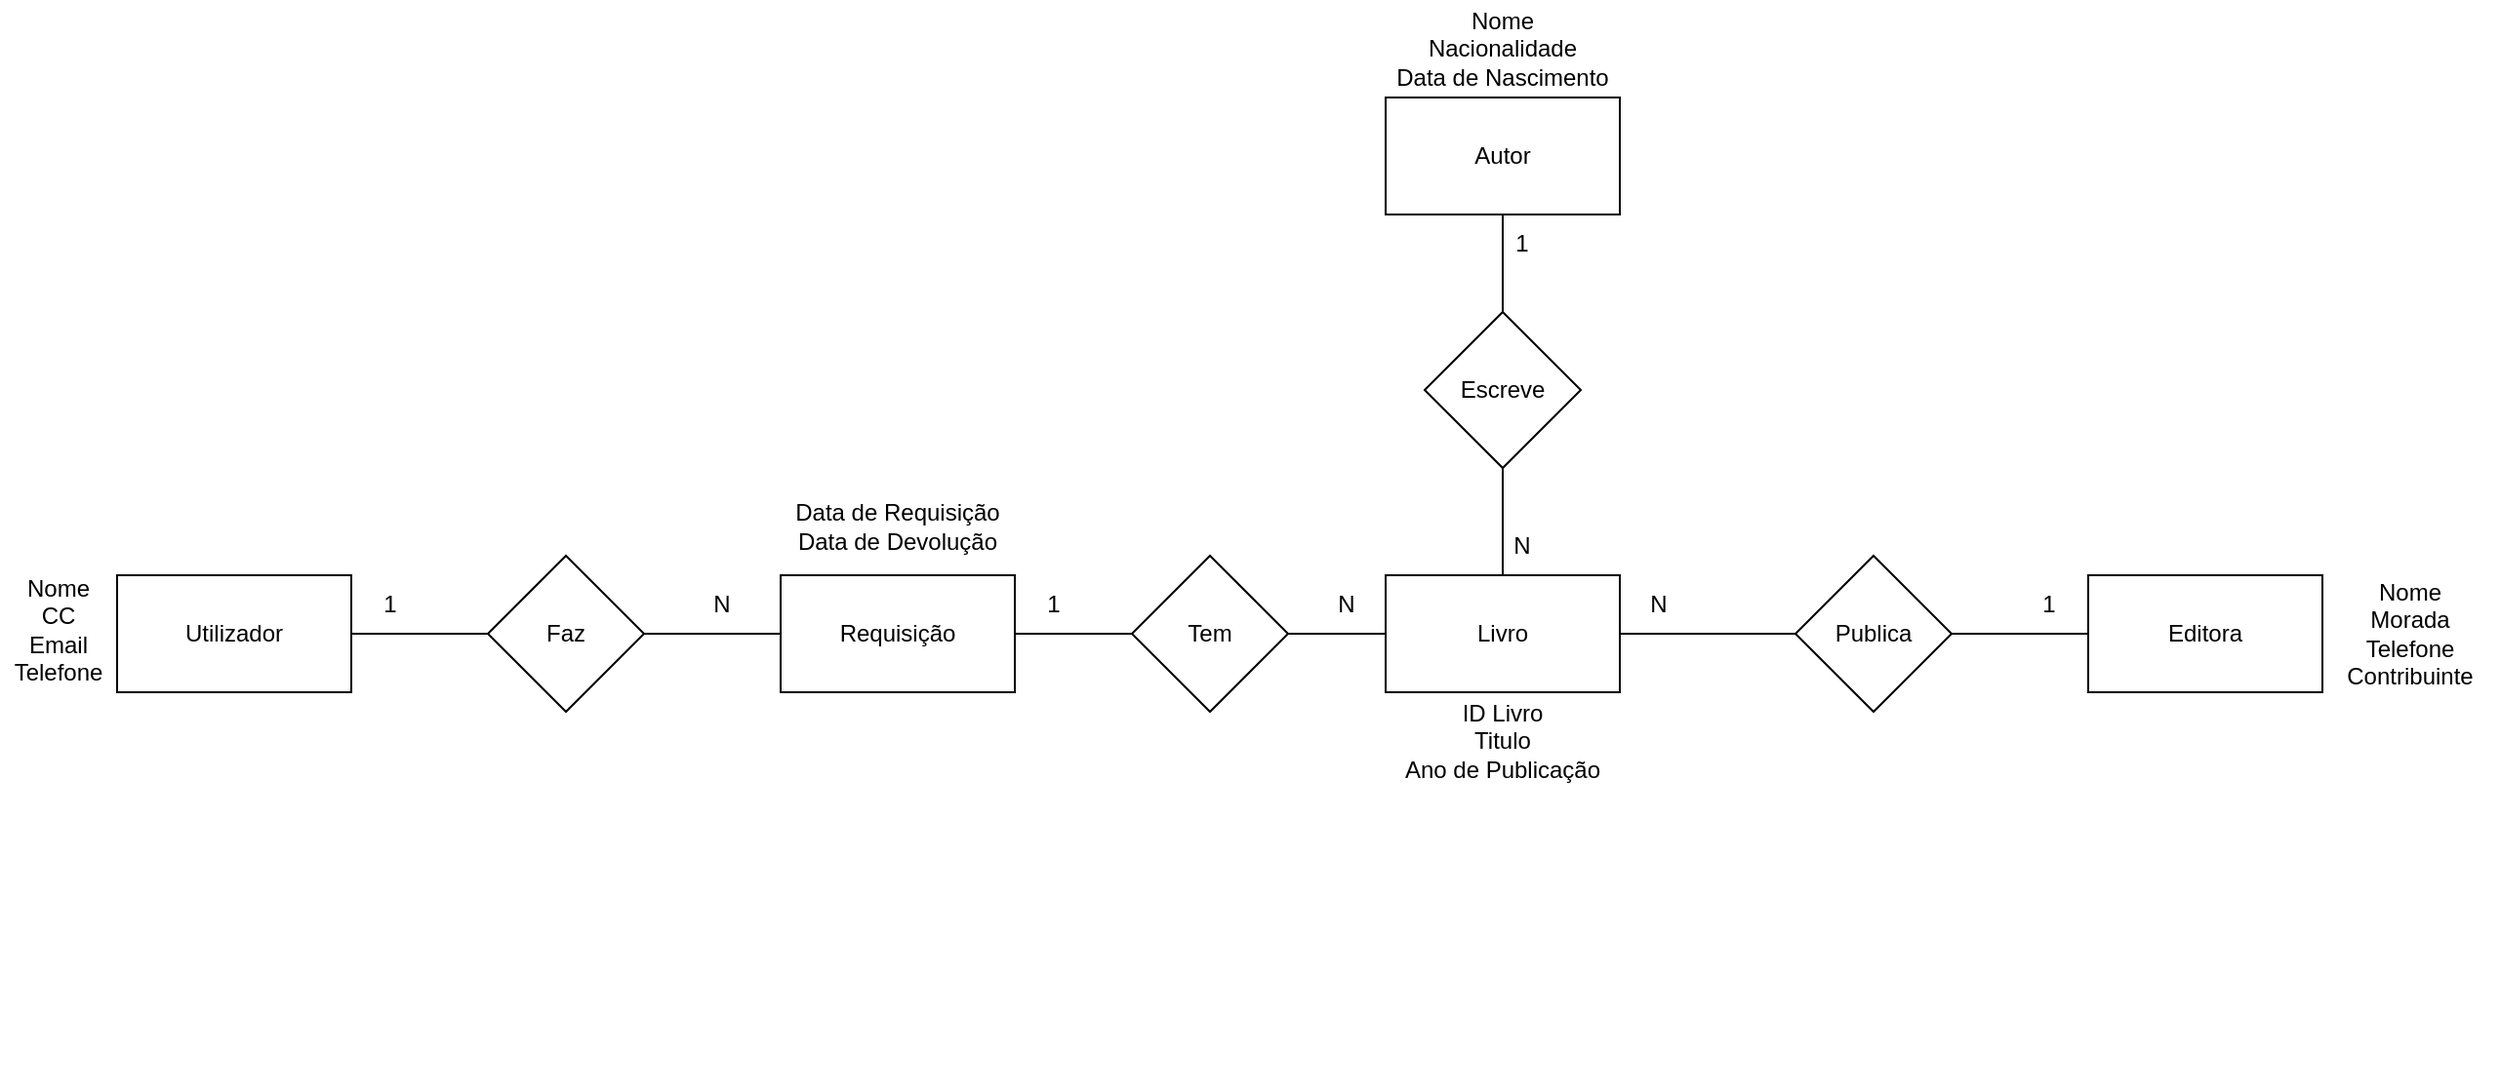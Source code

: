 <mxfile version="22.0.8" type="github">
  <diagram name="Página-1" id="okGasGEt19eLzVrUjZ33">
    <mxGraphModel dx="2261" dy="786" grid="1" gridSize="10" guides="1" tooltips="1" connect="1" arrows="1" fold="1" page="1" pageScale="1" pageWidth="827" pageHeight="1169" math="0" shadow="0">
      <root>
        <mxCell id="0" />
        <mxCell id="1" parent="0" />
        <mxCell id="H9RsW56Z0HANwBw3RKSv-1" value="Editora" style="rounded=0;whiteSpace=wrap;html=1;" vertex="1" parent="1">
          <mxGeometry x="810" y="295" width="120" height="60" as="geometry" />
        </mxCell>
        <mxCell id="H9RsW56Z0HANwBw3RKSv-3" value="Livro" style="rounded=0;whiteSpace=wrap;html=1;" vertex="1" parent="1">
          <mxGeometry x="450" y="295" width="120" height="60" as="geometry" />
        </mxCell>
        <mxCell id="H9RsW56Z0HANwBw3RKSv-5" value="Publica" style="rhombus;whiteSpace=wrap;html=1;" vertex="1" parent="1">
          <mxGeometry x="660" y="285" width="80" height="80" as="geometry" />
        </mxCell>
        <mxCell id="H9RsW56Z0HANwBw3RKSv-8" value="" style="endArrow=none;html=1;rounded=0;exitX=1;exitY=0.5;exitDx=0;exitDy=0;entryX=0;entryY=0.5;entryDx=0;entryDy=0;" edge="1" parent="1" source="H9RsW56Z0HANwBw3RKSv-5" target="H9RsW56Z0HANwBw3RKSv-1">
          <mxGeometry width="50" height="50" relative="1" as="geometry">
            <mxPoint x="590" y="425" as="sourcePoint" />
            <mxPoint x="640" y="375" as="targetPoint" />
          </mxGeometry>
        </mxCell>
        <mxCell id="H9RsW56Z0HANwBw3RKSv-9" value="" style="endArrow=none;html=1;rounded=0;exitX=1;exitY=0.5;exitDx=0;exitDy=0;entryX=0;entryY=0.5;entryDx=0;entryDy=0;" edge="1" parent="1" source="H9RsW56Z0HANwBw3RKSv-3" target="H9RsW56Z0HANwBw3RKSv-5">
          <mxGeometry width="50" height="50" relative="1" as="geometry">
            <mxPoint x="590" y="425" as="sourcePoint" />
            <mxPoint x="640" y="375" as="targetPoint" />
          </mxGeometry>
        </mxCell>
        <mxCell id="H9RsW56Z0HANwBw3RKSv-24" style="edgeStyle=orthogonalEdgeStyle;rounded=0;orthogonalLoop=1;jettySize=auto;html=1;exitX=0.5;exitY=1;exitDx=0;exitDy=0;" edge="1" parent="1">
          <mxGeometry relative="1" as="geometry">
            <mxPoint x="720" y="215" as="sourcePoint" />
            <mxPoint x="720" y="215" as="targetPoint" />
          </mxGeometry>
        </mxCell>
        <mxCell id="H9RsW56Z0HANwBw3RKSv-31" value="Requisição" style="rounded=0;whiteSpace=wrap;html=1;" vertex="1" parent="1">
          <mxGeometry x="140" y="295" width="120" height="60" as="geometry" />
        </mxCell>
        <mxCell id="H9RsW56Z0HANwBw3RKSv-32" value="Utilizador" style="rounded=0;whiteSpace=wrap;html=1;" vertex="1" parent="1">
          <mxGeometry x="-200" y="295" width="120" height="60" as="geometry" />
        </mxCell>
        <mxCell id="H9RsW56Z0HANwBw3RKSv-33" value="Autor" style="rounded=0;whiteSpace=wrap;html=1;" vertex="1" parent="1">
          <mxGeometry x="450" y="50" width="120" height="60" as="geometry" />
        </mxCell>
        <mxCell id="H9RsW56Z0HANwBw3RKSv-34" value="Tem" style="rhombus;whiteSpace=wrap;html=1;" vertex="1" parent="1">
          <mxGeometry x="320" y="285" width="80" height="80" as="geometry" />
        </mxCell>
        <mxCell id="H9RsW56Z0HANwBw3RKSv-35" value="" style="endArrow=none;html=1;rounded=0;entryX=1;entryY=0.5;entryDx=0;entryDy=0;exitX=0;exitY=0.5;exitDx=0;exitDy=0;" edge="1" parent="1" target="H9RsW56Z0HANwBw3RKSv-34" source="H9RsW56Z0HANwBw3RKSv-3">
          <mxGeometry width="50" height="50" relative="1" as="geometry">
            <mxPoint x="480" y="415" as="sourcePoint" />
            <mxPoint x="-30" y="465" as="targetPoint" />
          </mxGeometry>
        </mxCell>
        <mxCell id="H9RsW56Z0HANwBw3RKSv-36" value="" style="endArrow=none;html=1;rounded=0;exitX=1;exitY=0.5;exitDx=0;exitDy=0;entryX=0;entryY=0.5;entryDx=0;entryDy=0;" edge="1" parent="1" target="H9RsW56Z0HANwBw3RKSv-34" source="H9RsW56Z0HANwBw3RKSv-31">
          <mxGeometry width="50" height="50" relative="1" as="geometry">
            <mxPoint x="260" y="415" as="sourcePoint" />
            <mxPoint x="-30" y="465" as="targetPoint" />
          </mxGeometry>
        </mxCell>
        <mxCell id="H9RsW56Z0HANwBw3RKSv-37" style="edgeStyle=orthogonalEdgeStyle;rounded=0;orthogonalLoop=1;jettySize=auto;html=1;exitX=0.5;exitY=1;exitDx=0;exitDy=0;" edge="1" parent="1">
          <mxGeometry relative="1" as="geometry">
            <mxPoint x="400" y="475" as="sourcePoint" />
            <mxPoint x="400" y="475" as="targetPoint" />
          </mxGeometry>
        </mxCell>
        <mxCell id="H9RsW56Z0HANwBw3RKSv-38" value="Faz" style="rhombus;whiteSpace=wrap;html=1;" vertex="1" parent="1">
          <mxGeometry x="-10" y="285" width="80" height="80" as="geometry" />
        </mxCell>
        <mxCell id="H9RsW56Z0HANwBw3RKSv-39" value="" style="endArrow=none;html=1;rounded=0;entryX=1;entryY=0.5;entryDx=0;entryDy=0;exitX=0;exitY=0.5;exitDx=0;exitDy=0;" edge="1" parent="1" target="H9RsW56Z0HANwBw3RKSv-38" source="H9RsW56Z0HANwBw3RKSv-31">
          <mxGeometry width="50" height="50" relative="1" as="geometry">
            <mxPoint x="180" y="485" as="sourcePoint" />
            <mxPoint x="-330" y="535" as="targetPoint" />
          </mxGeometry>
        </mxCell>
        <mxCell id="H9RsW56Z0HANwBw3RKSv-40" value="" style="endArrow=none;html=1;rounded=0;exitX=1;exitY=0.5;exitDx=0;exitDy=0;entryX=0;entryY=0.5;entryDx=0;entryDy=0;" edge="1" parent="1" target="H9RsW56Z0HANwBw3RKSv-38" source="H9RsW56Z0HANwBw3RKSv-32">
          <mxGeometry width="50" height="50" relative="1" as="geometry">
            <mxPoint x="-40" y="485" as="sourcePoint" />
            <mxPoint x="-330" y="535" as="targetPoint" />
          </mxGeometry>
        </mxCell>
        <mxCell id="H9RsW56Z0HANwBw3RKSv-41" style="edgeStyle=orthogonalEdgeStyle;rounded=0;orthogonalLoop=1;jettySize=auto;html=1;exitX=0.5;exitY=1;exitDx=0;exitDy=0;" edge="1" parent="1">
          <mxGeometry relative="1" as="geometry">
            <mxPoint x="-100" y="550" as="sourcePoint" />
            <mxPoint x="-100" y="550" as="targetPoint" />
          </mxGeometry>
        </mxCell>
        <mxCell id="H9RsW56Z0HANwBw3RKSv-42" value="Escreve" style="rhombus;whiteSpace=wrap;html=1;" vertex="1" parent="1">
          <mxGeometry x="470" y="160" width="80" height="80" as="geometry" />
        </mxCell>
        <mxCell id="H9RsW56Z0HANwBw3RKSv-43" value="" style="endArrow=none;html=1;rounded=0;entryX=0.5;entryY=1;entryDx=0;entryDy=0;exitX=0.5;exitY=0;exitDx=0;exitDy=0;" edge="1" parent="1" target="H9RsW56Z0HANwBw3RKSv-42" source="H9RsW56Z0HANwBw3RKSv-3">
          <mxGeometry width="50" height="50" relative="1" as="geometry">
            <mxPoint x="850" y="215" as="sourcePoint" />
            <mxPoint x="340" y="265" as="targetPoint" />
          </mxGeometry>
        </mxCell>
        <mxCell id="H9RsW56Z0HANwBw3RKSv-44" value="" style="endArrow=none;html=1;rounded=0;exitX=0.5;exitY=1;exitDx=0;exitDy=0;entryX=0.5;entryY=0;entryDx=0;entryDy=0;" edge="1" parent="1" target="H9RsW56Z0HANwBw3RKSv-42" source="H9RsW56Z0HANwBw3RKSv-33">
          <mxGeometry width="50" height="50" relative="1" as="geometry">
            <mxPoint x="630" y="175" as="sourcePoint" />
            <mxPoint x="510" y="140" as="targetPoint" />
          </mxGeometry>
        </mxCell>
        <mxCell id="H9RsW56Z0HANwBw3RKSv-45" style="edgeStyle=orthogonalEdgeStyle;rounded=0;orthogonalLoop=1;jettySize=auto;html=1;exitX=0.5;exitY=1;exitDx=0;exitDy=0;" edge="1" parent="1">
          <mxGeometry relative="1" as="geometry">
            <mxPoint x="770" y="275" as="sourcePoint" />
            <mxPoint x="770" y="275" as="targetPoint" />
          </mxGeometry>
        </mxCell>
        <mxCell id="H9RsW56Z0HANwBw3RKSv-47" value="Nome&lt;br&gt;Nacionalidade&lt;br&gt;Data de Nascimento" style="text;html=1;strokeColor=none;fillColor=none;align=center;verticalAlign=middle;whiteSpace=wrap;rounded=0;" vertex="1" parent="1">
          <mxGeometry x="450" width="120" height="50" as="geometry" />
        </mxCell>
        <mxCell id="H9RsW56Z0HANwBw3RKSv-52" value="Nome&lt;br&gt;Morada&lt;br&gt;Telefone&lt;br&gt;Contribuinte" style="text;html=1;strokeColor=none;fillColor=none;align=center;verticalAlign=middle;whiteSpace=wrap;rounded=0;" vertex="1" parent="1">
          <mxGeometry x="930" y="307.5" width="90" height="35" as="geometry" />
        </mxCell>
        <mxCell id="H9RsW56Z0HANwBw3RKSv-53" value="ID Livro&lt;br&gt;Titulo&lt;br&gt;Ano de Publicação" style="text;html=1;strokeColor=none;fillColor=none;align=center;verticalAlign=middle;whiteSpace=wrap;rounded=0;" vertex="1" parent="1">
          <mxGeometry x="450" y="365" width="120" height="30" as="geometry" />
        </mxCell>
        <mxCell id="H9RsW56Z0HANwBw3RKSv-54" value="Nome&lt;br&gt;CC&lt;br&gt;Email&lt;br&gt;Telefone" style="text;html=1;strokeColor=none;fillColor=none;align=center;verticalAlign=middle;whiteSpace=wrap;rounded=0;" vertex="1" parent="1">
          <mxGeometry x="-260" y="307.5" width="60" height="30" as="geometry" />
        </mxCell>
        <mxCell id="H9RsW56Z0HANwBw3RKSv-55" value="Data de Requisição&lt;br&gt;Data de Devolução" style="text;html=1;strokeColor=none;fillColor=none;align=center;verticalAlign=middle;whiteSpace=wrap;rounded=0;" vertex="1" parent="1">
          <mxGeometry x="125" y="245" width="150" height="50" as="geometry" />
        </mxCell>
        <mxCell id="H9RsW56Z0HANwBw3RKSv-56" value="1" style="text;html=1;strokeColor=none;fillColor=none;align=center;verticalAlign=middle;whiteSpace=wrap;rounded=0;" vertex="1" parent="1">
          <mxGeometry x="-90" y="295" width="60" height="30" as="geometry" />
        </mxCell>
        <mxCell id="H9RsW56Z0HANwBw3RKSv-59" value="1" style="text;html=1;strokeColor=none;fillColor=none;align=center;verticalAlign=middle;whiteSpace=wrap;rounded=0;" vertex="1" parent="1">
          <mxGeometry x="760" y="295" width="60" height="30" as="geometry" />
        </mxCell>
        <mxCell id="H9RsW56Z0HANwBw3RKSv-60" value="N" style="text;html=1;strokeColor=none;fillColor=none;align=center;verticalAlign=middle;whiteSpace=wrap;rounded=0;" vertex="1" parent="1">
          <mxGeometry x="560" y="295" width="60" height="30" as="geometry" />
        </mxCell>
        <mxCell id="H9RsW56Z0HANwBw3RKSv-61" value="N" style="text;html=1;strokeColor=none;fillColor=none;align=center;verticalAlign=middle;whiteSpace=wrap;rounded=0;" vertex="1" parent="1">
          <mxGeometry x="400" y="295" width="60" height="30" as="geometry" />
        </mxCell>
        <mxCell id="H9RsW56Z0HANwBw3RKSv-62" value="1" style="text;html=1;strokeColor=none;fillColor=none;align=center;verticalAlign=middle;whiteSpace=wrap;rounded=0;" vertex="1" parent="1">
          <mxGeometry x="250" y="295" width="60" height="30" as="geometry" />
        </mxCell>
        <mxCell id="H9RsW56Z0HANwBw3RKSv-63" value="N" style="text;html=1;strokeColor=none;fillColor=none;align=center;verticalAlign=middle;whiteSpace=wrap;rounded=0;" vertex="1" parent="1">
          <mxGeometry x="80" y="295" width="60" height="30" as="geometry" />
        </mxCell>
        <mxCell id="H9RsW56Z0HANwBw3RKSv-64" value="1" style="text;html=1;strokeColor=none;fillColor=none;align=center;verticalAlign=middle;whiteSpace=wrap;rounded=0;" vertex="1" parent="1">
          <mxGeometry x="490" y="110" width="60" height="30" as="geometry" />
        </mxCell>
        <mxCell id="H9RsW56Z0HANwBw3RKSv-65" value="N" style="text;html=1;strokeColor=none;fillColor=none;align=center;verticalAlign=middle;whiteSpace=wrap;rounded=0;" vertex="1" parent="1">
          <mxGeometry x="490" y="265" width="60" height="30" as="geometry" />
        </mxCell>
      </root>
    </mxGraphModel>
  </diagram>
</mxfile>
